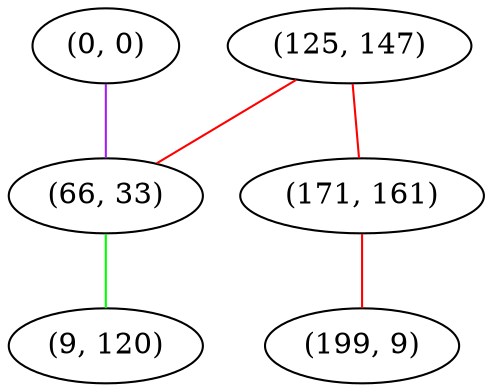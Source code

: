 graph "" {
"(0, 0)";
"(125, 147)";
"(66, 33)";
"(171, 161)";
"(9, 120)";
"(199, 9)";
"(0, 0)" -- "(66, 33)"  [color=purple, key=0, weight=4];
"(125, 147)" -- "(171, 161)"  [color=red, key=0, weight=1];
"(125, 147)" -- "(66, 33)"  [color=red, key=0, weight=1];
"(66, 33)" -- "(9, 120)"  [color=green, key=0, weight=2];
"(171, 161)" -- "(199, 9)"  [color=red, key=0, weight=1];
}
